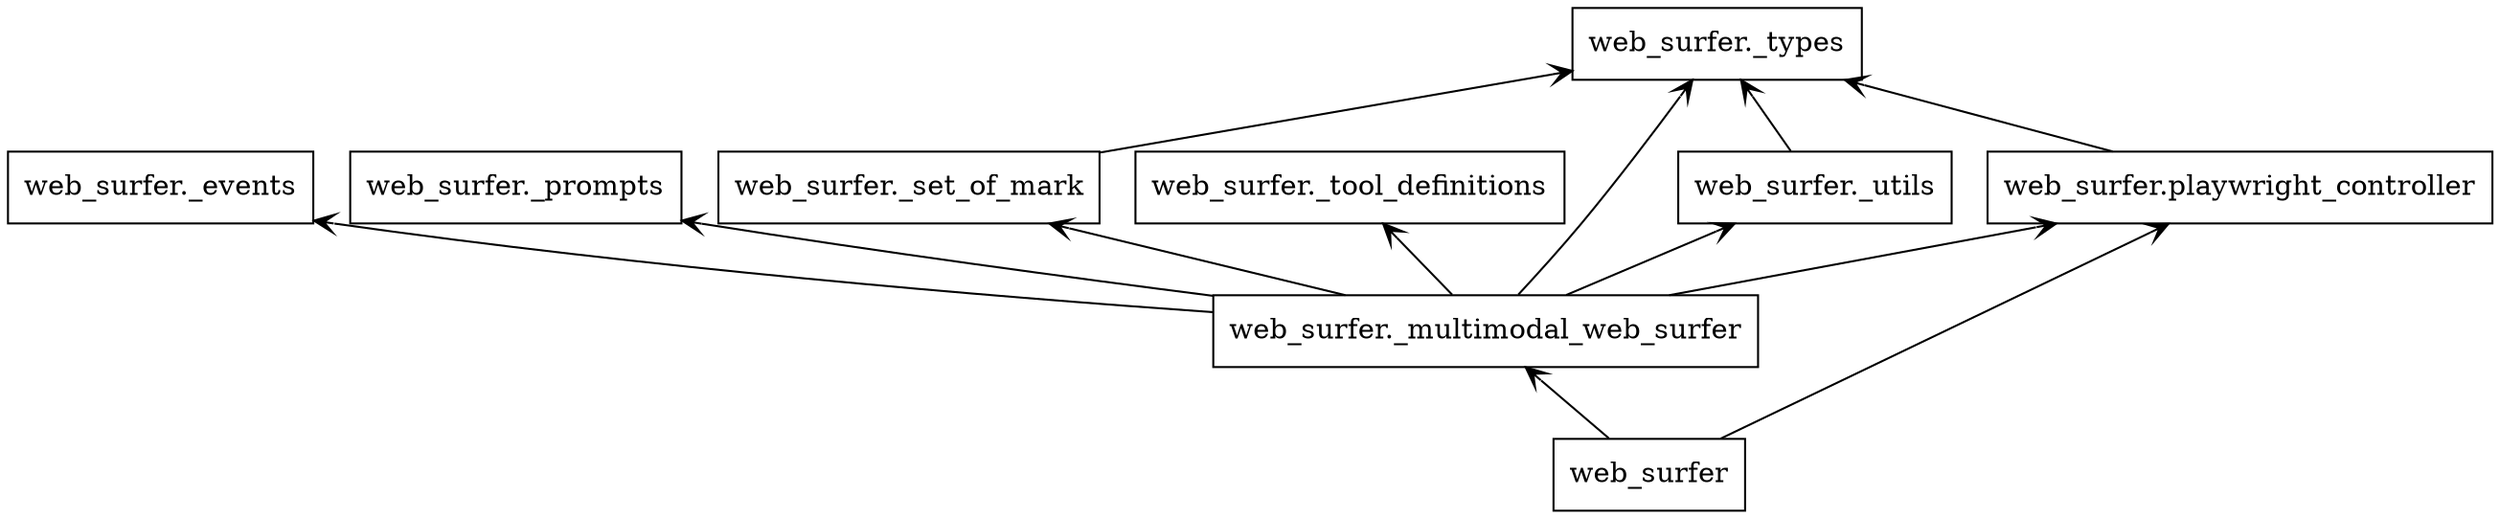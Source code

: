 digraph "packages_autogen_agentchat" {
rankdir=BT
charset="utf-8"
"web_surfer" [color="black", label=<web_surfer>, shape="box", style="solid"];
"web_surfer._events" [color="black", label=<web_surfer._events>, shape="box", style="solid"];
"web_surfer._multimodal_web_surfer" [color="black", label=<web_surfer._multimodal_web_surfer>, shape="box", style="solid"];
"web_surfer._prompts" [color="black", label=<web_surfer._prompts>, shape="box", style="solid"];
"web_surfer._set_of_mark" [color="black", label=<web_surfer._set_of_mark>, shape="box", style="solid"];
"web_surfer._tool_definitions" [color="black", label=<web_surfer._tool_definitions>, shape="box", style="solid"];
"web_surfer._types" [color="black", label=<web_surfer._types>, shape="box", style="solid"];
"web_surfer._utils" [color="black", label=<web_surfer._utils>, shape="box", style="solid"];
"web_surfer.playwright_controller" [color="black", label=<web_surfer.playwright_controller>, shape="box", style="solid"];
"web_surfer" -> "web_surfer._multimodal_web_surfer" [arrowhead="open", arrowtail="none"];
"web_surfer" -> "web_surfer.playwright_controller" [arrowhead="open", arrowtail="none"];
"web_surfer._multimodal_web_surfer" -> "web_surfer._events" [arrowhead="open", arrowtail="none"];
"web_surfer._multimodal_web_surfer" -> "web_surfer._prompts" [arrowhead="open", arrowtail="none"];
"web_surfer._multimodal_web_surfer" -> "web_surfer._set_of_mark" [arrowhead="open", arrowtail="none"];
"web_surfer._multimodal_web_surfer" -> "web_surfer._tool_definitions" [arrowhead="open", arrowtail="none"];
"web_surfer._multimodal_web_surfer" -> "web_surfer._types" [arrowhead="open", arrowtail="none"];
"web_surfer._multimodal_web_surfer" -> "web_surfer._utils" [arrowhead="open", arrowtail="none"];
"web_surfer._multimodal_web_surfer" -> "web_surfer.playwright_controller" [arrowhead="open", arrowtail="none"];
"web_surfer._set_of_mark" -> "web_surfer._types" [arrowhead="open", arrowtail="none"];
"web_surfer._utils" -> "web_surfer._types" [arrowhead="open", arrowtail="none"];
"web_surfer.playwright_controller" -> "web_surfer._types" [arrowhead="open", arrowtail="none"];
}
